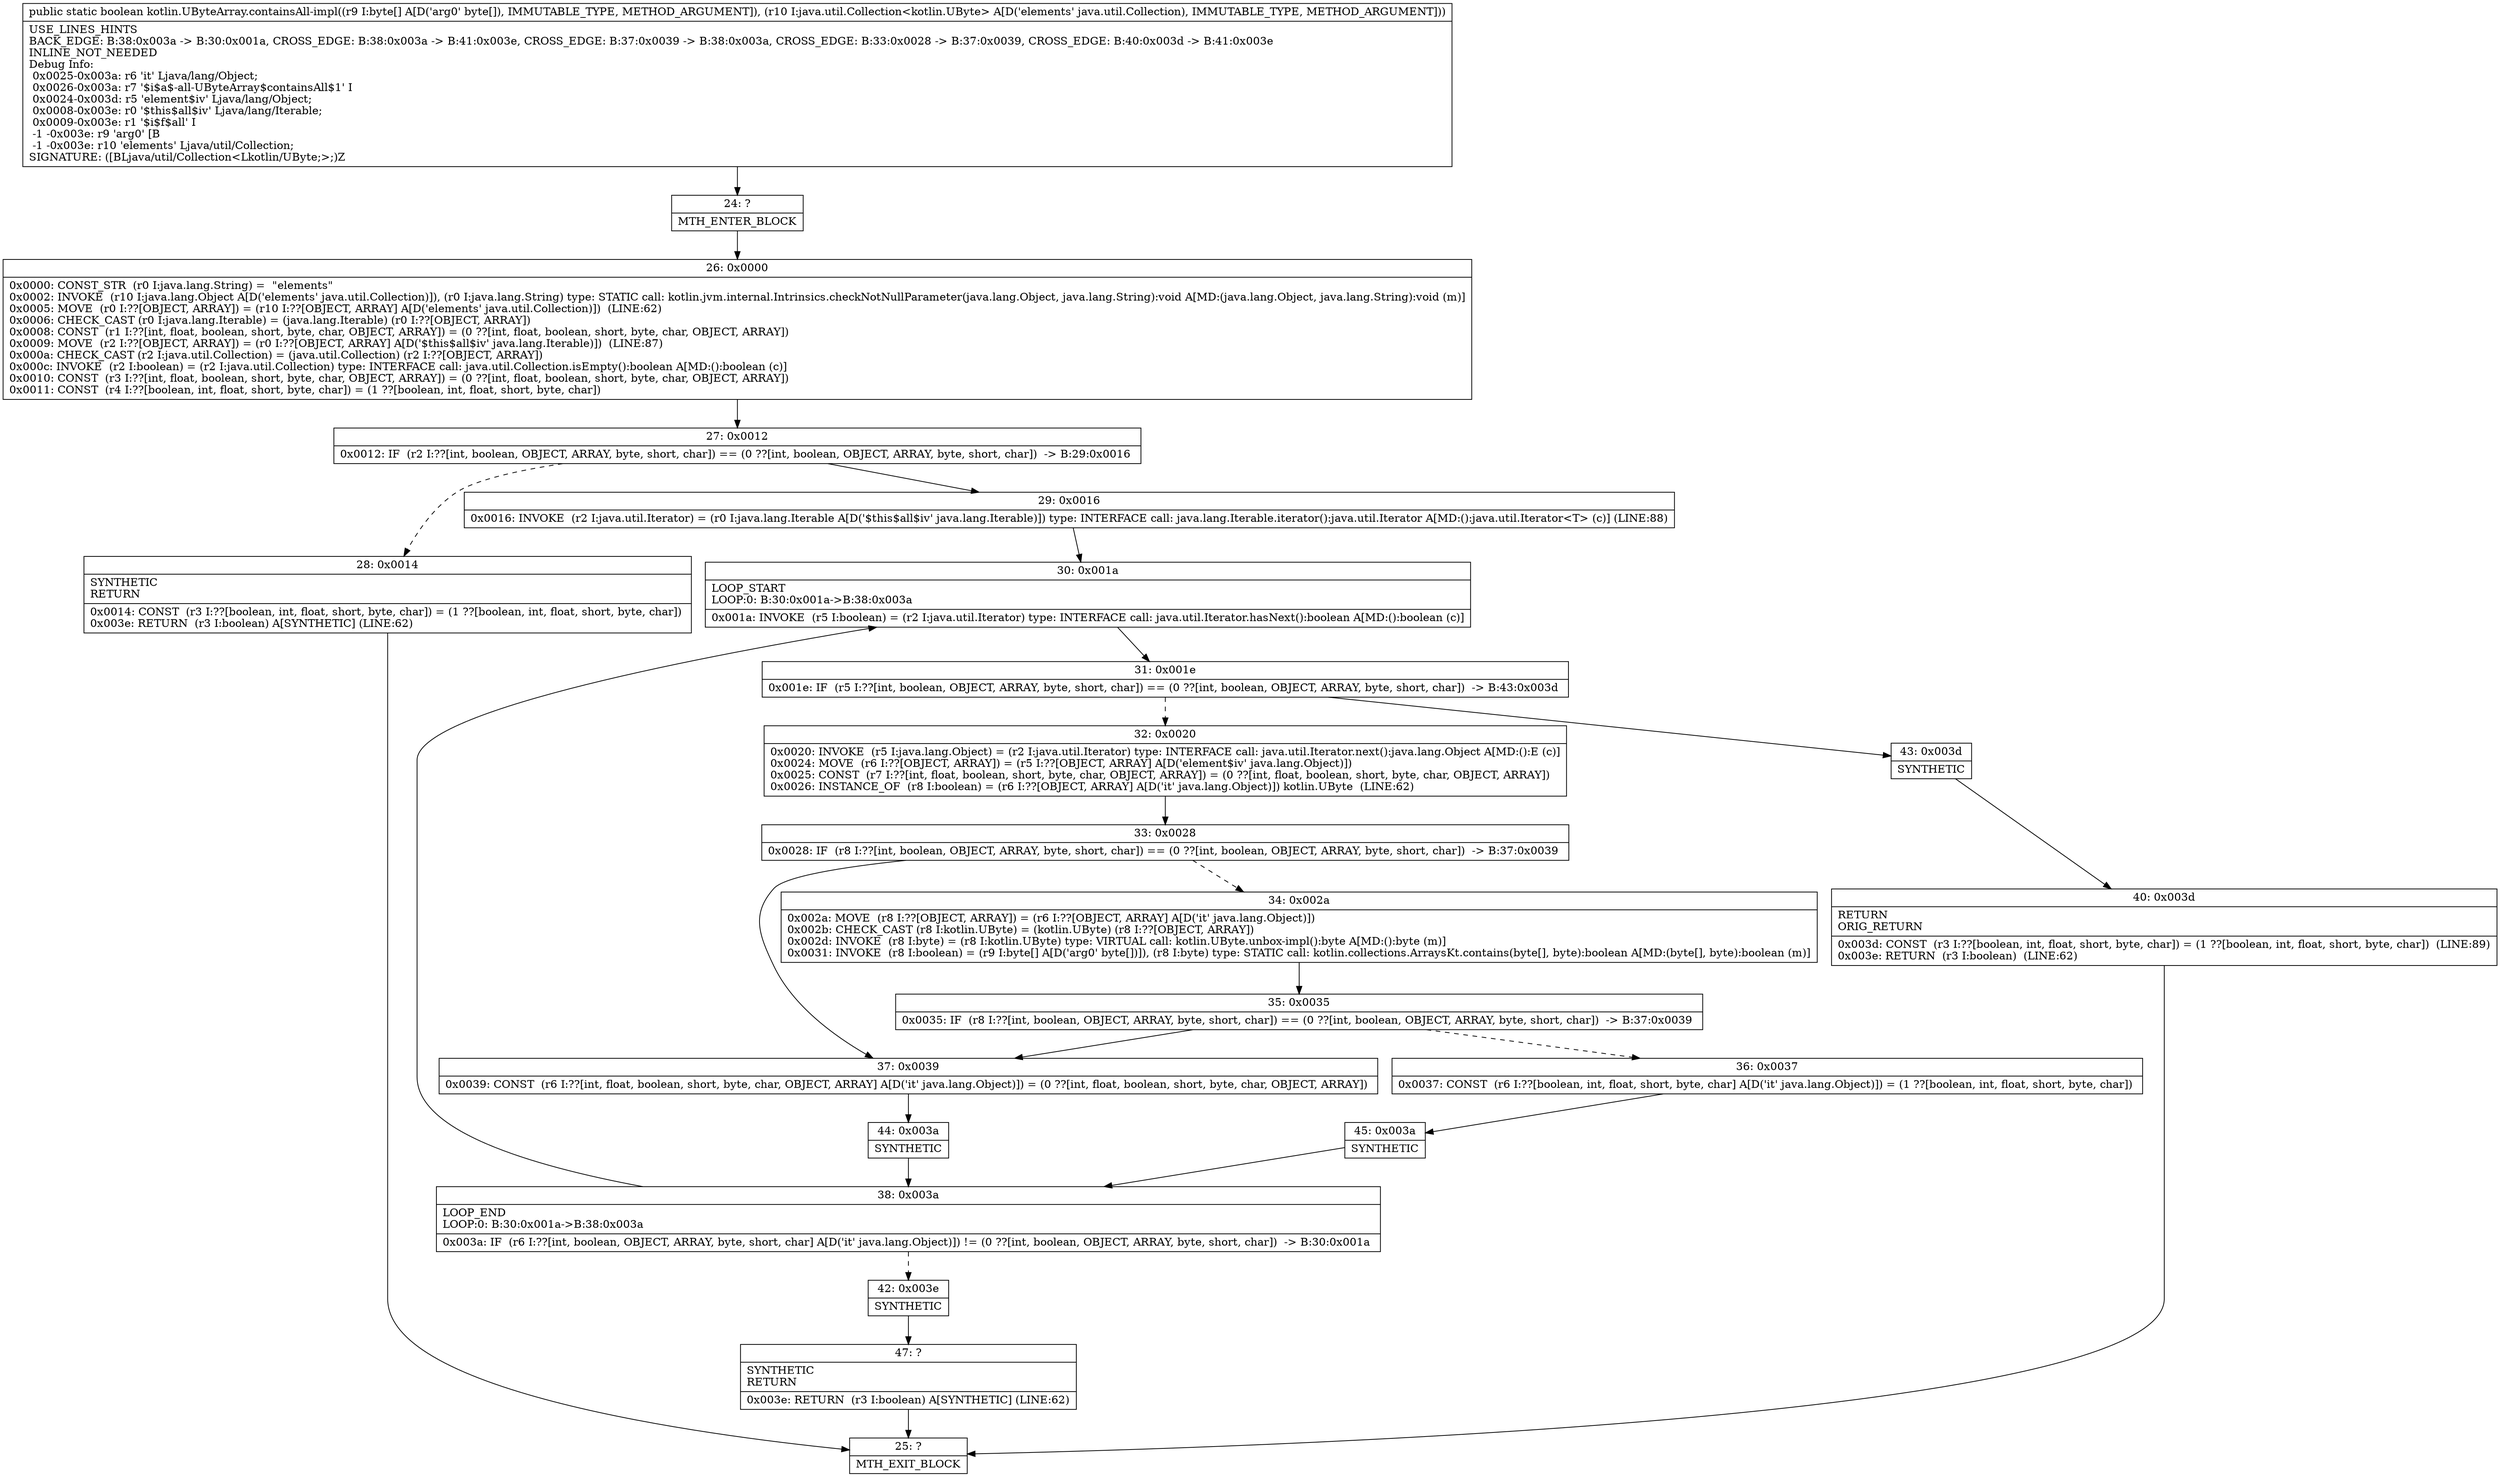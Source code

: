 digraph "CFG forkotlin.UByteArray.containsAll\-impl([BLjava\/util\/Collection;)Z" {
Node_24 [shape=record,label="{24\:\ ?|MTH_ENTER_BLOCK\l}"];
Node_26 [shape=record,label="{26\:\ 0x0000|0x0000: CONST_STR  (r0 I:java.lang.String) =  \"elements\" \l0x0002: INVOKE  (r10 I:java.lang.Object A[D('elements' java.util.Collection)]), (r0 I:java.lang.String) type: STATIC call: kotlin.jvm.internal.Intrinsics.checkNotNullParameter(java.lang.Object, java.lang.String):void A[MD:(java.lang.Object, java.lang.String):void (m)]\l0x0005: MOVE  (r0 I:??[OBJECT, ARRAY]) = (r10 I:??[OBJECT, ARRAY] A[D('elements' java.util.Collection)])  (LINE:62)\l0x0006: CHECK_CAST (r0 I:java.lang.Iterable) = (java.lang.Iterable) (r0 I:??[OBJECT, ARRAY]) \l0x0008: CONST  (r1 I:??[int, float, boolean, short, byte, char, OBJECT, ARRAY]) = (0 ??[int, float, boolean, short, byte, char, OBJECT, ARRAY]) \l0x0009: MOVE  (r2 I:??[OBJECT, ARRAY]) = (r0 I:??[OBJECT, ARRAY] A[D('$this$all$iv' java.lang.Iterable)])  (LINE:87)\l0x000a: CHECK_CAST (r2 I:java.util.Collection) = (java.util.Collection) (r2 I:??[OBJECT, ARRAY]) \l0x000c: INVOKE  (r2 I:boolean) = (r2 I:java.util.Collection) type: INTERFACE call: java.util.Collection.isEmpty():boolean A[MD:():boolean (c)]\l0x0010: CONST  (r3 I:??[int, float, boolean, short, byte, char, OBJECT, ARRAY]) = (0 ??[int, float, boolean, short, byte, char, OBJECT, ARRAY]) \l0x0011: CONST  (r4 I:??[boolean, int, float, short, byte, char]) = (1 ??[boolean, int, float, short, byte, char]) \l}"];
Node_27 [shape=record,label="{27\:\ 0x0012|0x0012: IF  (r2 I:??[int, boolean, OBJECT, ARRAY, byte, short, char]) == (0 ??[int, boolean, OBJECT, ARRAY, byte, short, char])  \-\> B:29:0x0016 \l}"];
Node_28 [shape=record,label="{28\:\ 0x0014|SYNTHETIC\lRETURN\l|0x0014: CONST  (r3 I:??[boolean, int, float, short, byte, char]) = (1 ??[boolean, int, float, short, byte, char]) \l0x003e: RETURN  (r3 I:boolean) A[SYNTHETIC] (LINE:62)\l}"];
Node_25 [shape=record,label="{25\:\ ?|MTH_EXIT_BLOCK\l}"];
Node_29 [shape=record,label="{29\:\ 0x0016|0x0016: INVOKE  (r2 I:java.util.Iterator) = (r0 I:java.lang.Iterable A[D('$this$all$iv' java.lang.Iterable)]) type: INTERFACE call: java.lang.Iterable.iterator():java.util.Iterator A[MD:():java.util.Iterator\<T\> (c)] (LINE:88)\l}"];
Node_30 [shape=record,label="{30\:\ 0x001a|LOOP_START\lLOOP:0: B:30:0x001a\-\>B:38:0x003a\l|0x001a: INVOKE  (r5 I:boolean) = (r2 I:java.util.Iterator) type: INTERFACE call: java.util.Iterator.hasNext():boolean A[MD:():boolean (c)]\l}"];
Node_31 [shape=record,label="{31\:\ 0x001e|0x001e: IF  (r5 I:??[int, boolean, OBJECT, ARRAY, byte, short, char]) == (0 ??[int, boolean, OBJECT, ARRAY, byte, short, char])  \-\> B:43:0x003d \l}"];
Node_32 [shape=record,label="{32\:\ 0x0020|0x0020: INVOKE  (r5 I:java.lang.Object) = (r2 I:java.util.Iterator) type: INTERFACE call: java.util.Iterator.next():java.lang.Object A[MD:():E (c)]\l0x0024: MOVE  (r6 I:??[OBJECT, ARRAY]) = (r5 I:??[OBJECT, ARRAY] A[D('element$iv' java.lang.Object)]) \l0x0025: CONST  (r7 I:??[int, float, boolean, short, byte, char, OBJECT, ARRAY]) = (0 ??[int, float, boolean, short, byte, char, OBJECT, ARRAY]) \l0x0026: INSTANCE_OF  (r8 I:boolean) = (r6 I:??[OBJECT, ARRAY] A[D('it' java.lang.Object)]) kotlin.UByte  (LINE:62)\l}"];
Node_33 [shape=record,label="{33\:\ 0x0028|0x0028: IF  (r8 I:??[int, boolean, OBJECT, ARRAY, byte, short, char]) == (0 ??[int, boolean, OBJECT, ARRAY, byte, short, char])  \-\> B:37:0x0039 \l}"];
Node_34 [shape=record,label="{34\:\ 0x002a|0x002a: MOVE  (r8 I:??[OBJECT, ARRAY]) = (r6 I:??[OBJECT, ARRAY] A[D('it' java.lang.Object)]) \l0x002b: CHECK_CAST (r8 I:kotlin.UByte) = (kotlin.UByte) (r8 I:??[OBJECT, ARRAY]) \l0x002d: INVOKE  (r8 I:byte) = (r8 I:kotlin.UByte) type: VIRTUAL call: kotlin.UByte.unbox\-impl():byte A[MD:():byte (m)]\l0x0031: INVOKE  (r8 I:boolean) = (r9 I:byte[] A[D('arg0' byte[])]), (r8 I:byte) type: STATIC call: kotlin.collections.ArraysKt.contains(byte[], byte):boolean A[MD:(byte[], byte):boolean (m)]\l}"];
Node_35 [shape=record,label="{35\:\ 0x0035|0x0035: IF  (r8 I:??[int, boolean, OBJECT, ARRAY, byte, short, char]) == (0 ??[int, boolean, OBJECT, ARRAY, byte, short, char])  \-\> B:37:0x0039 \l}"];
Node_36 [shape=record,label="{36\:\ 0x0037|0x0037: CONST  (r6 I:??[boolean, int, float, short, byte, char] A[D('it' java.lang.Object)]) = (1 ??[boolean, int, float, short, byte, char]) \l}"];
Node_45 [shape=record,label="{45\:\ 0x003a|SYNTHETIC\l}"];
Node_38 [shape=record,label="{38\:\ 0x003a|LOOP_END\lLOOP:0: B:30:0x001a\-\>B:38:0x003a\l|0x003a: IF  (r6 I:??[int, boolean, OBJECT, ARRAY, byte, short, char] A[D('it' java.lang.Object)]) != (0 ??[int, boolean, OBJECT, ARRAY, byte, short, char])  \-\> B:30:0x001a \l}"];
Node_42 [shape=record,label="{42\:\ 0x003e|SYNTHETIC\l}"];
Node_47 [shape=record,label="{47\:\ ?|SYNTHETIC\lRETURN\l|0x003e: RETURN  (r3 I:boolean) A[SYNTHETIC] (LINE:62)\l}"];
Node_37 [shape=record,label="{37\:\ 0x0039|0x0039: CONST  (r6 I:??[int, float, boolean, short, byte, char, OBJECT, ARRAY] A[D('it' java.lang.Object)]) = (0 ??[int, float, boolean, short, byte, char, OBJECT, ARRAY]) \l}"];
Node_44 [shape=record,label="{44\:\ 0x003a|SYNTHETIC\l}"];
Node_43 [shape=record,label="{43\:\ 0x003d|SYNTHETIC\l}"];
Node_40 [shape=record,label="{40\:\ 0x003d|RETURN\lORIG_RETURN\l|0x003d: CONST  (r3 I:??[boolean, int, float, short, byte, char]) = (1 ??[boolean, int, float, short, byte, char])  (LINE:89)\l0x003e: RETURN  (r3 I:boolean)  (LINE:62)\l}"];
MethodNode[shape=record,label="{public static boolean kotlin.UByteArray.containsAll\-impl((r9 I:byte[] A[D('arg0' byte[]), IMMUTABLE_TYPE, METHOD_ARGUMENT]), (r10 I:java.util.Collection\<kotlin.UByte\> A[D('elements' java.util.Collection), IMMUTABLE_TYPE, METHOD_ARGUMENT]))  | USE_LINES_HINTS\lBACK_EDGE: B:38:0x003a \-\> B:30:0x001a, CROSS_EDGE: B:38:0x003a \-\> B:41:0x003e, CROSS_EDGE: B:37:0x0039 \-\> B:38:0x003a, CROSS_EDGE: B:33:0x0028 \-\> B:37:0x0039, CROSS_EDGE: B:40:0x003d \-\> B:41:0x003e\lINLINE_NOT_NEEDED\lDebug Info:\l  0x0025\-0x003a: r6 'it' Ljava\/lang\/Object;\l  0x0026\-0x003a: r7 '$i$a$\-all\-UByteArray$containsAll$1' I\l  0x0024\-0x003d: r5 'element$iv' Ljava\/lang\/Object;\l  0x0008\-0x003e: r0 '$this$all$iv' Ljava\/lang\/Iterable;\l  0x0009\-0x003e: r1 '$i$f$all' I\l  \-1 \-0x003e: r9 'arg0' [B\l  \-1 \-0x003e: r10 'elements' Ljava\/util\/Collection;\lSIGNATURE: ([BLjava\/util\/Collection\<Lkotlin\/UByte;\>;)Z\l}"];
MethodNode -> Node_24;Node_24 -> Node_26;
Node_26 -> Node_27;
Node_27 -> Node_28[style=dashed];
Node_27 -> Node_29;
Node_28 -> Node_25;
Node_29 -> Node_30;
Node_30 -> Node_31;
Node_31 -> Node_32[style=dashed];
Node_31 -> Node_43;
Node_32 -> Node_33;
Node_33 -> Node_34[style=dashed];
Node_33 -> Node_37;
Node_34 -> Node_35;
Node_35 -> Node_36[style=dashed];
Node_35 -> Node_37;
Node_36 -> Node_45;
Node_45 -> Node_38;
Node_38 -> Node_30;
Node_38 -> Node_42[style=dashed];
Node_42 -> Node_47;
Node_47 -> Node_25;
Node_37 -> Node_44;
Node_44 -> Node_38;
Node_43 -> Node_40;
Node_40 -> Node_25;
}

